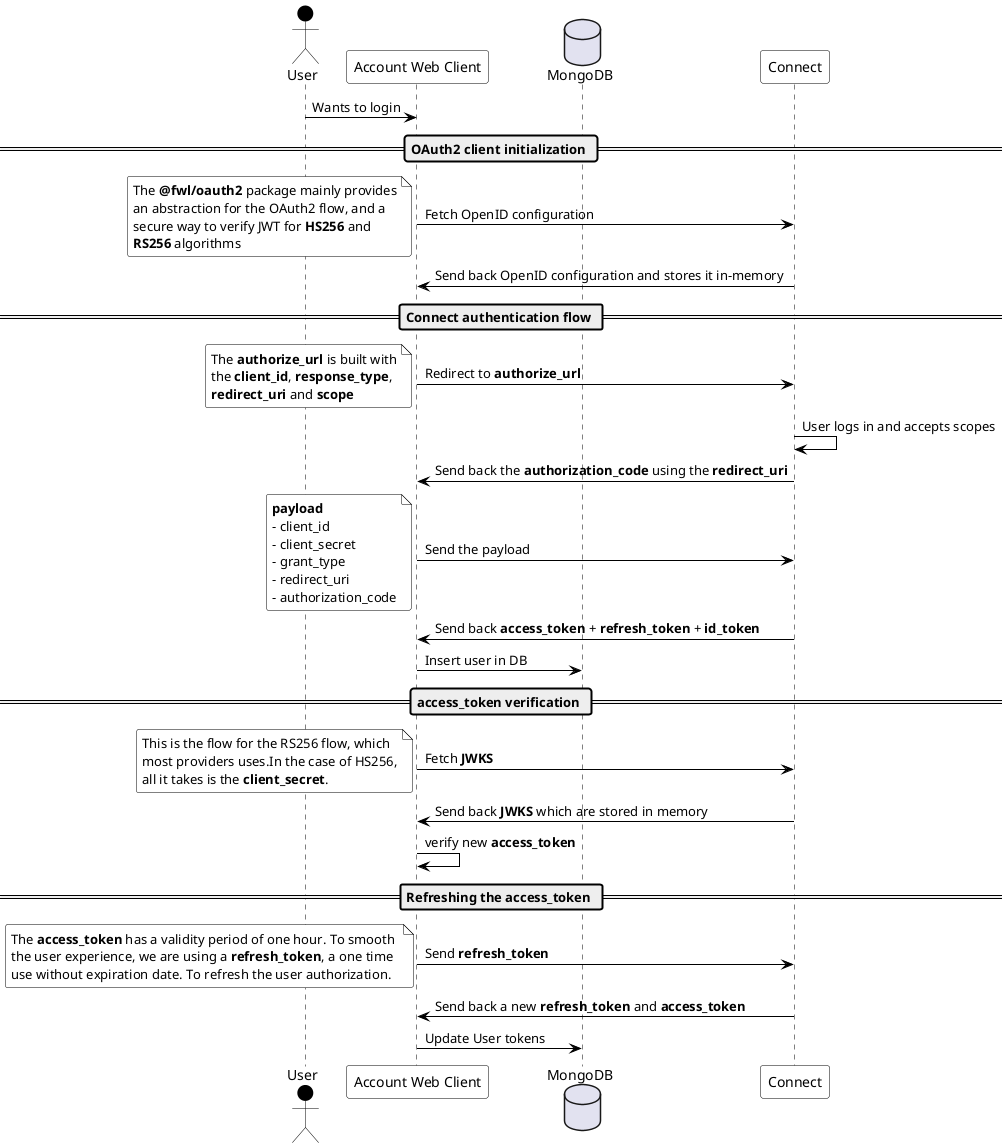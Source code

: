 ' ###############################################################################
' ########### HERE IS THE LIST OF DIAGRAMS USED FOR THE DOCUMENTATION ###########
' ###############################################################################


' ===========================================================
' ======================= OAuth2 flow =======================
' ===========================================================

@startuml

skinparam NoteBackgroundColor #fff
skinparam NoteBorderColor #000

skinparam sequence {
	ArrowColor #000
	ActorBorderColor #000

	LifeLineBorderColor #000
	LifeLineBackgroundColor #000

	ParticipantBorderColor #000
	ParticipantBackgroundColor #fff
	ParticipantFontColor #000

	ActorBackgroundColor #000
	ActorFontColor #000

  NoteBorderColor #000
}

skinparam roundcorner 5

actor User                         as user
participant "Account Web Client"   as account
database MongoDB                   as mongo
participant "Connect"              as connect

user -> account : Wants to login

== OAuth2 client initialization ==

account -> connect : Fetch OpenID configuration
note left
The **@fwl/oauth2** package mainly provides
an abstraction for the OAuth2 flow, and a
secure way to verify JWT for **HS256** and
**RS256** algorithms
end note
connect -> account : Send back OpenID configuration and stores it in-memory

== Connect authentication flow ==

account -> connect : Redirect to **authorize_url**
note left
The **authorize_url** is built with
the **client_id**, **response_type**,
**redirect_uri** and **scope**
end note
connect -> connect : User logs in and accepts scopes
connect -> account : Send back the **authorization_code** using the **redirect_uri**
account -> connect : Send the payload
note left
**payload**
- client_id
- client_secret
- grant_type
- redirect_uri
- authorization_code
end note
connect -> account : Send back **access_token** + **refresh_token** + **id_token**
account -> mongo : Insert user in DB

== access_token verification ==

account -> connect : Fetch **JWKS**
note left
This is the flow for the RS256 flow, which
most providers uses.In the case of HS256,
all it takes is the **client_secret**.
end note
connect -> account : Send back **JWKS** which are stored in memory
account -> account : verify new **access_token**

== Refreshing the access_token ==

account -> connect : Send **refresh_token**
note left
The **access_token** has a validity period of one hour. To smooth 
the user experience, we are using a **refresh_token**, a one time
use without expiration date. To refresh the user authorization.
end note
connect -> account : Send back a new **refresh_token** and **access_token**
account -> mongo : Update User tokens

@enduml


' =============================================================================
' ======================= Identity commands and queries =======================
' =============================================================================

@startuml

skinparam NoteBackgroundColor #fff
skinparam NoteBorderColor #000

skinparam sequence {
	ArrowColor #000
	ActorBorderColor #000

	LifeLineBorderColor #000
	LifeLineBackgroundColor #000

	ParticipantBorderColor #000
	ParticipantBackgroundColor #fff
	ParticipantFontColor #000

	ActorBackgroundColor #000
	ActorFontColor #000

  NoteBorderColor #000
}

skinparam roundcorner 5

actor User                         as user
participant "Account Web Client"   as account
database MongoDB                   as mongo
participant "Connect"              as connect

== Add new identity ==

user -> account : Input identity value
activate account
account -> mongo : Insert temporary identity with the **insertTemporaryIdentity** command
note left
The command is called with the **user sub**,
the **temporary identity** and a **DB client**.
end note
account -> connect : Trigger the sendIdentityValidationCode query
note left
The query takes a **callbackUrl**, the **identity**
the **localeOverride** and the **userId**.
end note
user -> account : Input verification code
account -> connect : Trigger the checkVerificationCode query
note left
The query is called with the **verification code**
 and the **event id**
end note
account -> mongo : Query back temporary identity and verify expiration date
account -> connect : Trigger the **addIdentityToUser** mutation
note left
The mutation is called with the **user_id**,
identity **value** and **type**.
end note
account -> mongo : Delete temporary identity
deactivate account

== Delete identity ==

account -> connect : Run **removeIdentityFromUser** mutation.
note left
The mutation is called with the **user_id**,
identity **value** and **type**.
end note

== Update identity ==

note over user, connect
The update identity flow is a mix between the two above, starting with the add identity, and delete is the first sequence succeed.
end note

@enduml


' ==============================================================================
' ============================= Fetching User data =============================
' ==============================================================================

@startuml

skinparam NoteBackgroundColor #fff
skinparam NoteBorderColor #000

skinparam sequence {
	ArrowColor #000
	ActorBorderColor #000

	LifeLineBorderColor #000
	LifeLineBackgroundColor #000

	ParticipantBorderColor #000
	ParticipantBackgroundColor #fff
	ParticipantFontColor #000

	ActorBackgroundColor #000
	ActorFontColor #000

  NoteBorderColor #000
}

skinparam roundcorner 5

actor User                         as user
participant "Account Web Client"   as account
database MongoDB                   as mongo
participant "Connect"              as connect
participant "Profile API"          as profile

== Fetching User data ==

account -> connect : Fetch User identities
connect -> account : Send back User identities

opt

account -> profile : Fetch User profile infos
profile -> account : Send back User profile infos

@enduml